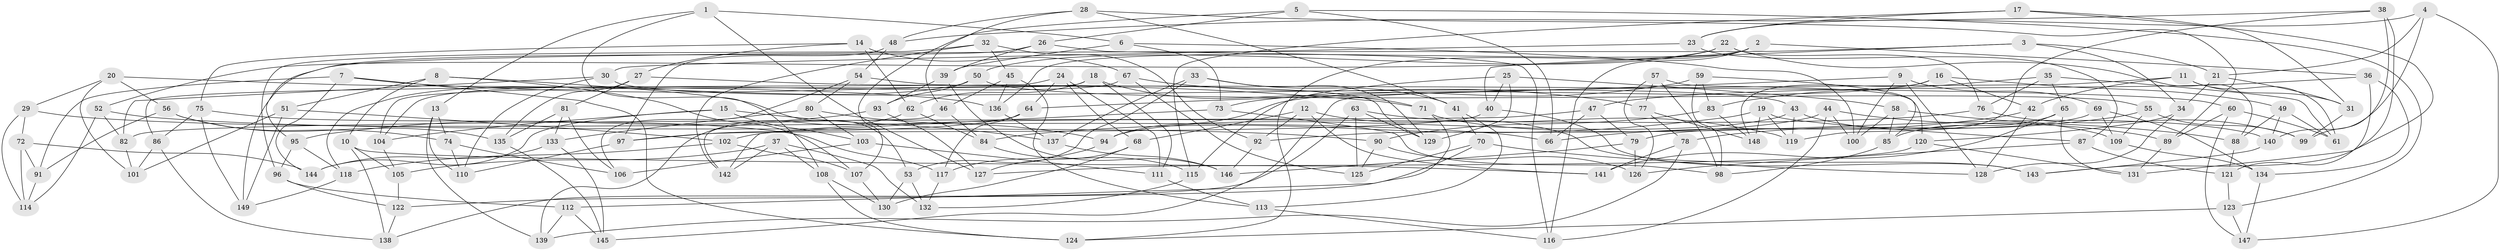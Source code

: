 // Generated by graph-tools (version 1.1) at 2025/59/03/09/25 04:59:28]
// undirected, 149 vertices, 298 edges
graph export_dot {
graph [start="1"]
  node [color=gray90,style=filled];
  1;
  2;
  3;
  4;
  5;
  6;
  7;
  8;
  9;
  10;
  11;
  12;
  13;
  14;
  15;
  16;
  17;
  18;
  19;
  20;
  21;
  22;
  23;
  24;
  25;
  26;
  27;
  28;
  29;
  30;
  31;
  32;
  33;
  34;
  35;
  36;
  37;
  38;
  39;
  40;
  41;
  42;
  43;
  44;
  45;
  46;
  47;
  48;
  49;
  50;
  51;
  52;
  53;
  54;
  55;
  56;
  57;
  58;
  59;
  60;
  61;
  62;
  63;
  64;
  65;
  66;
  67;
  68;
  69;
  70;
  71;
  72;
  73;
  74;
  75;
  76;
  77;
  78;
  79;
  80;
  81;
  82;
  83;
  84;
  85;
  86;
  87;
  88;
  89;
  90;
  91;
  92;
  93;
  94;
  95;
  96;
  97;
  98;
  99;
  100;
  101;
  102;
  103;
  104;
  105;
  106;
  107;
  108;
  109;
  110;
  111;
  112;
  113;
  114;
  115;
  116;
  117;
  118;
  119;
  120;
  121;
  122;
  123;
  124;
  125;
  126;
  127;
  128;
  129;
  130;
  131;
  132;
  133;
  134;
  135;
  136;
  137;
  138;
  139;
  140;
  141;
  142;
  143;
  144;
  145;
  146;
  147;
  148;
  149;
  1 -- 13;
  1 -- 108;
  1 -- 127;
  1 -- 6;
  2 -- 36;
  2 -- 116;
  2 -- 124;
  2 -- 136;
  3 -- 34;
  3 -- 40;
  3 -- 21;
  3 -- 149;
  4 -- 140;
  4 -- 147;
  4 -- 21;
  4 -- 23;
  5 -- 26;
  5 -- 123;
  5 -- 107;
  5 -- 66;
  6 -- 100;
  6 -- 73;
  6 -- 39;
  7 -- 71;
  7 -- 144;
  7 -- 124;
  7 -- 91;
  8 -- 51;
  8 -- 107;
  8 -- 53;
  8 -- 10;
  9 -- 64;
  9 -- 100;
  9 -- 69;
  9 -- 128;
  10 -- 141;
  10 -- 105;
  10 -- 138;
  11 -- 42;
  11 -- 31;
  11 -- 145;
  11 -- 61;
  12 -- 68;
  12 -- 92;
  12 -- 141;
  12 -- 143;
  13 -- 139;
  13 -- 110;
  13 -- 74;
  14 -- 67;
  14 -- 75;
  14 -- 27;
  14 -- 62;
  15 -- 103;
  15 -- 144;
  15 -- 137;
  15 -- 104;
  16 -- 94;
  16 -- 42;
  16 -- 49;
  16 -- 148;
  17 -- 23;
  17 -- 31;
  17 -- 115;
  17 -- 131;
  18 -- 62;
  18 -- 104;
  18 -- 111;
  18 -- 71;
  19 -- 148;
  19 -- 119;
  19 -- 84;
  19 -- 87;
  20 -- 56;
  20 -- 136;
  20 -- 29;
  20 -- 101;
  21 -- 31;
  21 -- 34;
  22 -- 76;
  22 -- 88;
  22 -- 52;
  22 -- 50;
  23 -- 87;
  23 -- 30;
  24 -- 68;
  24 -- 64;
  24 -- 86;
  24 -- 111;
  25 -- 58;
  25 -- 115;
  25 -- 129;
  25 -- 40;
  26 -- 95;
  26 -- 116;
  26 -- 39;
  27 -- 81;
  27 -- 135;
  27 -- 60;
  28 -- 48;
  28 -- 46;
  28 -- 41;
  28 -- 89;
  29 -- 66;
  29 -- 114;
  29 -- 72;
  30 -- 82;
  30 -- 43;
  30 -- 110;
  31 -- 99;
  32 -- 96;
  32 -- 92;
  32 -- 45;
  32 -- 142;
  33 -- 137;
  33 -- 41;
  33 -- 129;
  33 -- 53;
  34 -- 120;
  34 -- 128;
  35 -- 83;
  35 -- 65;
  35 -- 76;
  35 -- 61;
  36 -- 134;
  36 -- 121;
  36 -- 47;
  37 -- 105;
  37 -- 108;
  37 -- 142;
  37 -- 132;
  38 -- 99;
  38 -- 48;
  38 -- 143;
  38 -- 119;
  39 -- 146;
  39 -- 93;
  40 -- 143;
  40 -- 97;
  41 -- 113;
  41 -- 70;
  42 -- 66;
  42 -- 128;
  43 -- 119;
  43 -- 94;
  43 -- 109;
  44 -- 92;
  44 -- 116;
  44 -- 89;
  44 -- 100;
  45 -- 136;
  45 -- 46;
  45 -- 113;
  46 -- 142;
  46 -- 84;
  47 -- 79;
  47 -- 82;
  47 -- 66;
  48 -- 97;
  48 -- 54;
  49 -- 88;
  49 -- 61;
  49 -- 140;
  50 -- 93;
  50 -- 55;
  50 -- 118;
  51 -- 101;
  51 -- 102;
  51 -- 149;
  52 -- 90;
  52 -- 114;
  52 -- 82;
  53 -- 132;
  53 -- 130;
  54 -- 129;
  54 -- 106;
  54 -- 80;
  55 -- 109;
  55 -- 78;
  55 -- 99;
  56 -- 74;
  56 -- 91;
  56 -- 135;
  57 -- 120;
  57 -- 126;
  57 -- 98;
  57 -- 77;
  58 -- 85;
  58 -- 100;
  58 -- 88;
  59 -- 85;
  59 -- 98;
  59 -- 73;
  59 -- 83;
  60 -- 147;
  60 -- 89;
  60 -- 61;
  62 -- 84;
  62 -- 139;
  63 -- 129;
  63 -- 125;
  63 -- 138;
  63 -- 119;
  64 -- 97;
  64 -- 117;
  65 -- 85;
  65 -- 141;
  65 -- 131;
  67 -- 77;
  67 -- 125;
  67 -- 104;
  68 -- 130;
  68 -- 127;
  69 -- 109;
  69 -- 79;
  69 -- 134;
  70 -- 128;
  70 -- 125;
  70 -- 122;
  71 -- 140;
  71 -- 112;
  72 -- 114;
  72 -- 144;
  72 -- 91;
  73 -- 142;
  73 -- 98;
  74 -- 110;
  74 -- 106;
  75 -- 86;
  75 -- 117;
  75 -- 149;
  76 -- 99;
  76 -- 102;
  77 -- 148;
  77 -- 78;
  78 -- 141;
  78 -- 139;
  79 -- 126;
  79 -- 146;
  80 -- 133;
  80 -- 103;
  80 -- 94;
  81 -- 106;
  81 -- 133;
  81 -- 135;
  82 -- 101;
  83 -- 148;
  83 -- 90;
  84 -- 115;
  85 -- 98;
  86 -- 101;
  86 -- 138;
  87 -- 121;
  87 -- 126;
  88 -- 121;
  89 -- 131;
  90 -- 126;
  90 -- 125;
  91 -- 114;
  92 -- 146;
  93 -- 127;
  93 -- 95;
  94 -- 117;
  95 -- 96;
  95 -- 118;
  96 -- 112;
  96 -- 122;
  97 -- 110;
  102 -- 118;
  102 -- 107;
  103 -- 106;
  103 -- 111;
  104 -- 105;
  105 -- 122;
  107 -- 130;
  108 -- 124;
  108 -- 130;
  109 -- 134;
  111 -- 113;
  112 -- 139;
  112 -- 145;
  113 -- 116;
  115 -- 132;
  117 -- 132;
  118 -- 149;
  120 -- 131;
  120 -- 127;
  121 -- 123;
  122 -- 138;
  123 -- 124;
  123 -- 147;
  133 -- 144;
  133 -- 145;
  134 -- 147;
  135 -- 145;
  136 -- 137;
  137 -- 146;
  140 -- 143;
}
